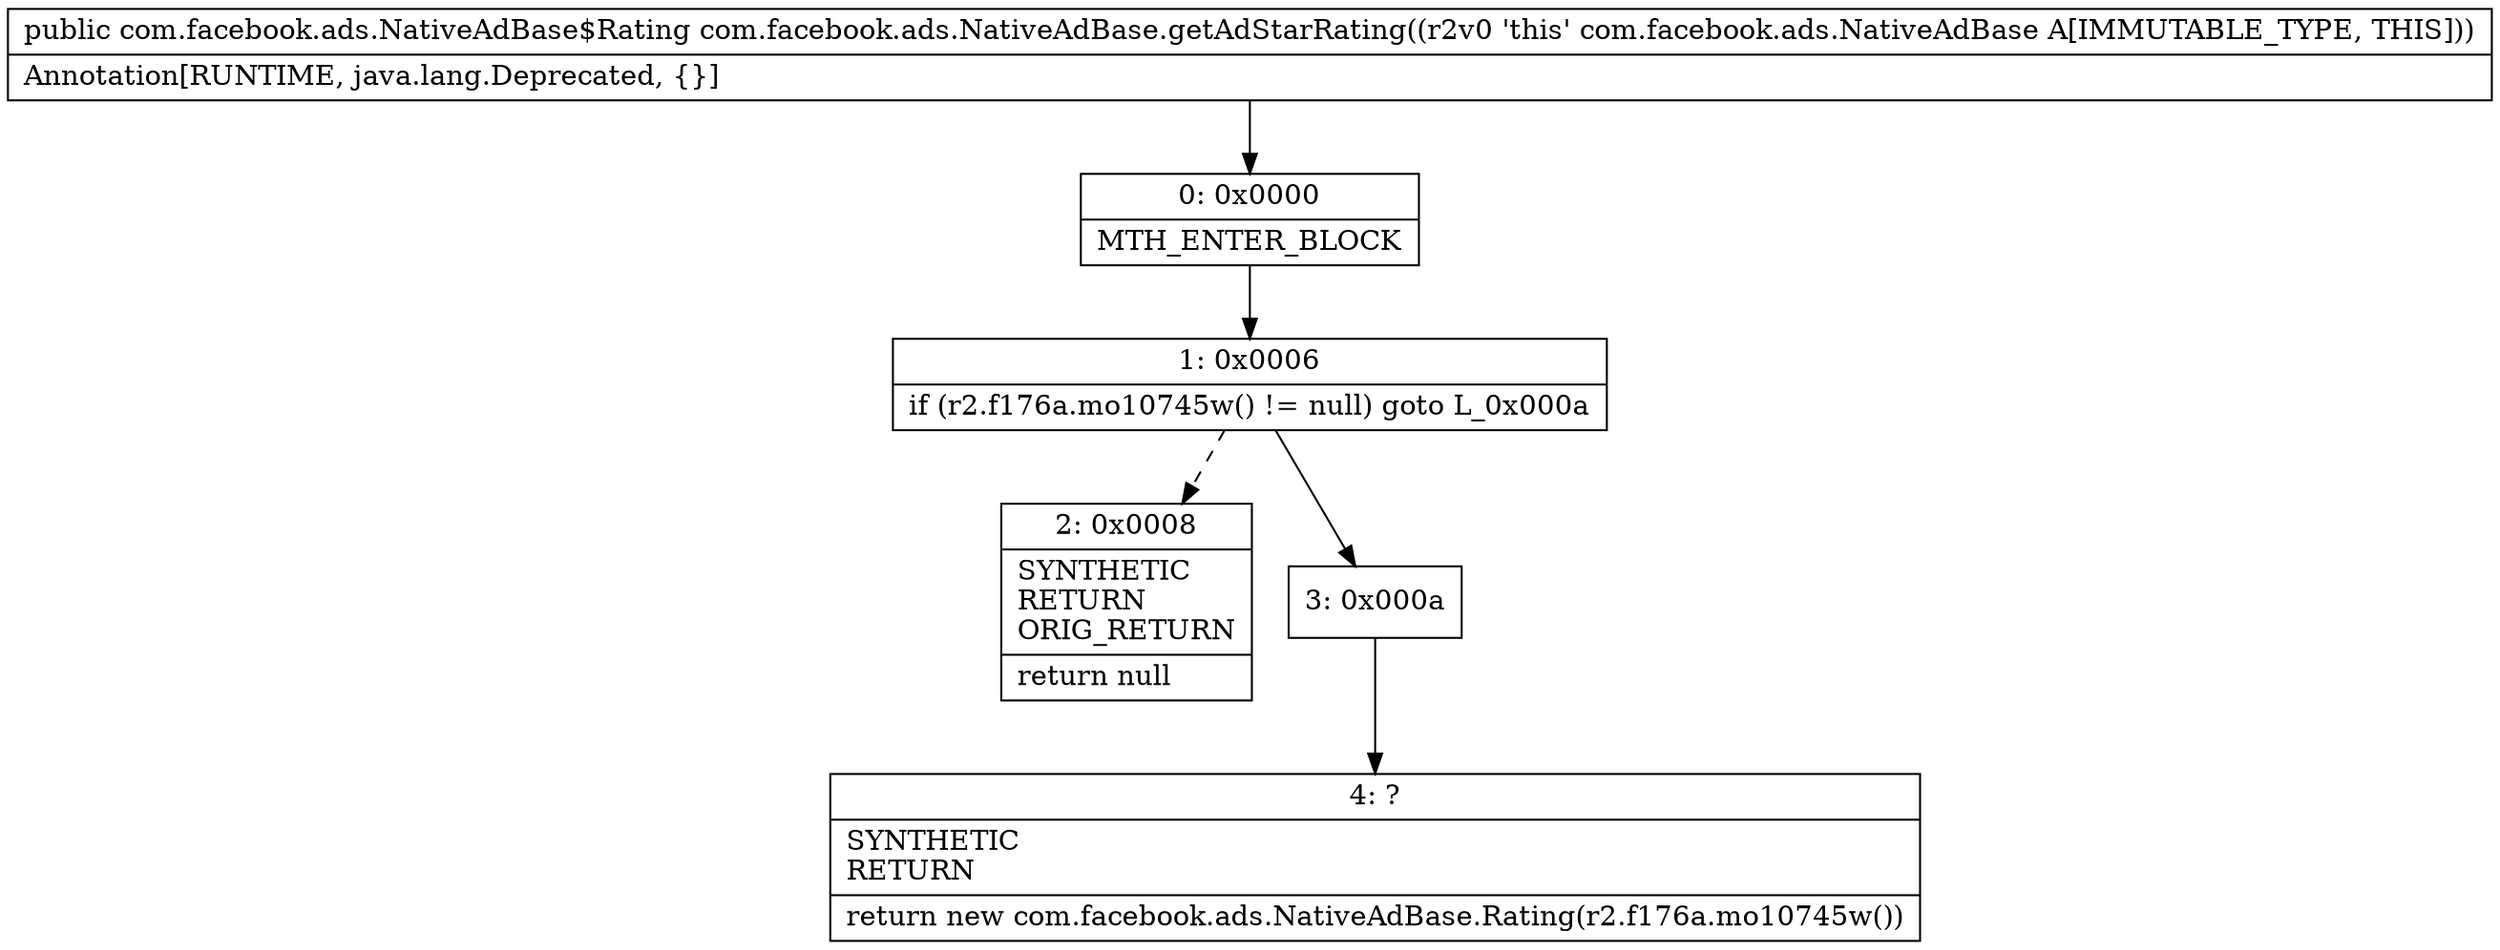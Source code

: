 digraph "CFG forcom.facebook.ads.NativeAdBase.getAdStarRating()Lcom\/facebook\/ads\/NativeAdBase$Rating;" {
Node_0 [shape=record,label="{0\:\ 0x0000|MTH_ENTER_BLOCK\l}"];
Node_1 [shape=record,label="{1\:\ 0x0006|if (r2.f176a.mo10745w() != null) goto L_0x000a\l}"];
Node_2 [shape=record,label="{2\:\ 0x0008|SYNTHETIC\lRETURN\lORIG_RETURN\l|return null\l}"];
Node_3 [shape=record,label="{3\:\ 0x000a}"];
Node_4 [shape=record,label="{4\:\ ?|SYNTHETIC\lRETURN\l|return new com.facebook.ads.NativeAdBase.Rating(r2.f176a.mo10745w())\l}"];
MethodNode[shape=record,label="{public com.facebook.ads.NativeAdBase$Rating com.facebook.ads.NativeAdBase.getAdStarRating((r2v0 'this' com.facebook.ads.NativeAdBase A[IMMUTABLE_TYPE, THIS]))  | Annotation[RUNTIME, java.lang.Deprecated, \{\}]\l}"];
MethodNode -> Node_0;
Node_0 -> Node_1;
Node_1 -> Node_2[style=dashed];
Node_1 -> Node_3;
Node_3 -> Node_4;
}

